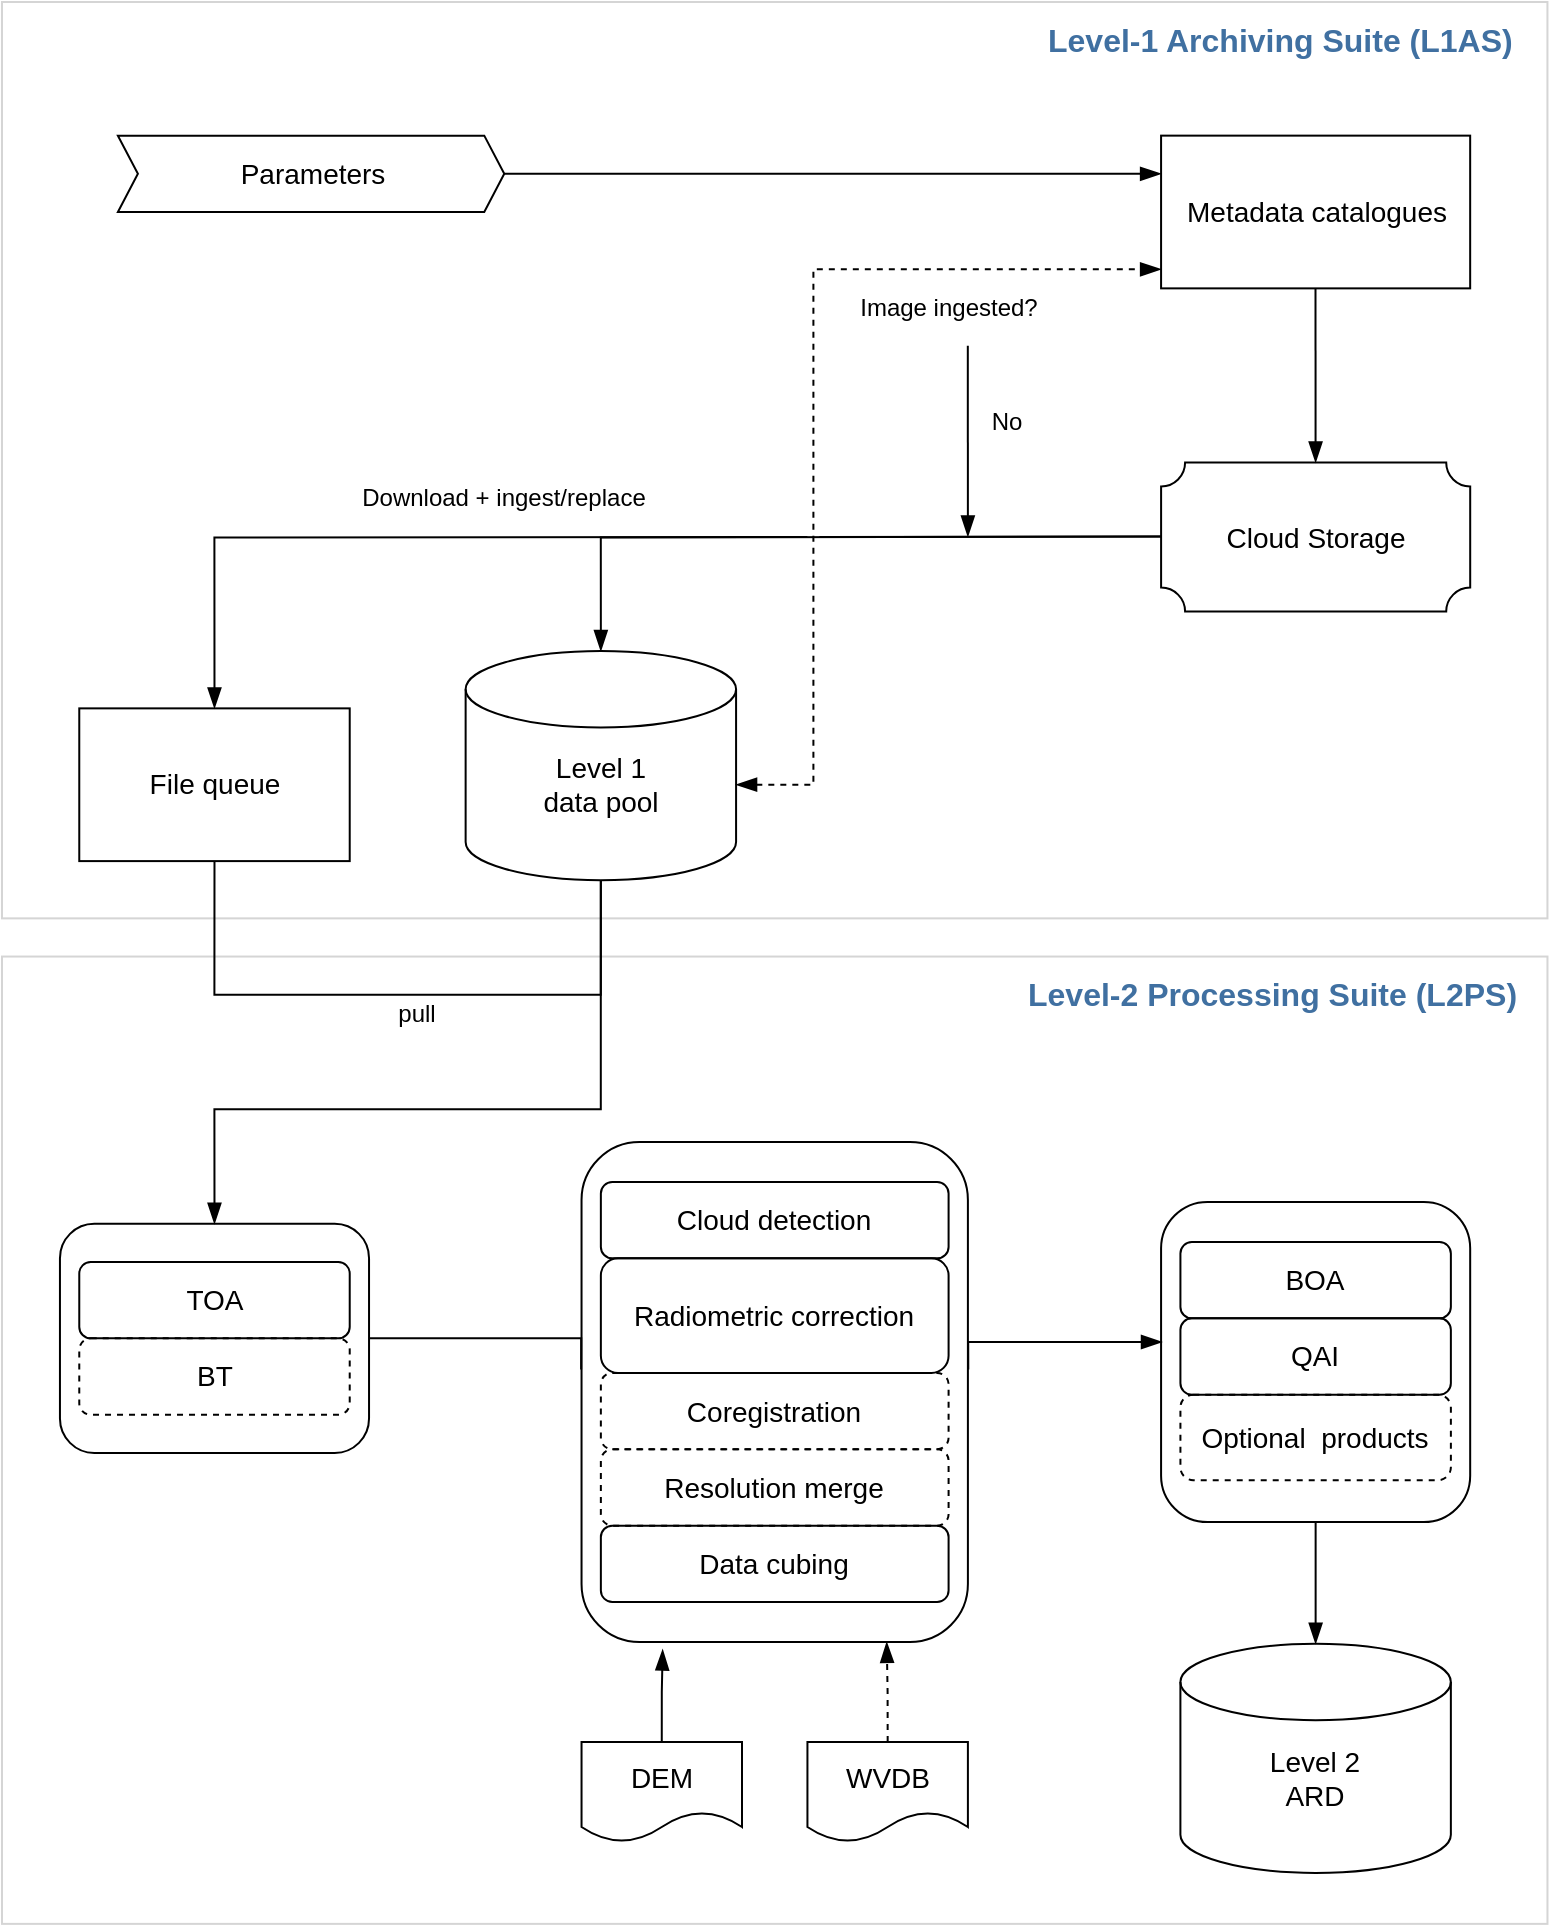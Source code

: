<mxfile version="14.5.1" type="device"><diagram id="rmyPew23WOvFFHAFt1sf" name="Page-1"><mxGraphModel dx="1385" dy="680" grid="1" gridSize="10" guides="1" tooltips="1" connect="1" arrows="1" fold="1" page="1" pageScale="1" pageWidth="850" pageHeight="1100" math="0" shadow="0"><root><mxCell id="0"/><mxCell id="1" parent="0"/><mxCell id="renW0KPL-82yQJ50f4By-15" value="" style="rounded=0;whiteSpace=wrap;html=1;fontColor=#333333;opacity=25;fillColor=none;strokeColor=#575757;" parent="1" vertex="1"><mxGeometry x="19.998" y="517.276" width="772.725" height="483.663" as="geometry"/></mxCell><mxCell id="renW0KPL-82yQJ50f4By-36" value="" style="rounded=1;whiteSpace=wrap;html=1;" parent="1" vertex="1"><mxGeometry x="599.54" y="640" width="154.55" height="160" as="geometry"/></mxCell><mxCell id="renW0KPL-82yQJ50f4By-40" value="" style="rounded=1;whiteSpace=wrap;html=1;" parent="1" vertex="1"><mxGeometry x="309.77" y="610" width="193.18" height="250" as="geometry"/></mxCell><mxCell id="renW0KPL-82yQJ50f4By-41" value="" style="rounded=1;whiteSpace=wrap;html=1;" parent="1" vertex="1"><mxGeometry x="48.974" y="650.911" width="154.545" height="114.545" as="geometry"/></mxCell><mxCell id="renW0KPL-82yQJ50f4By-14" value="" style="rounded=0;whiteSpace=wrap;html=1;fontColor=#333333;opacity=25;fillColor=none;strokeColor=#575757;" parent="1" vertex="1"><mxGeometry x="19.996" y="40.002" width="772.727" height="458.182" as="geometry"/></mxCell><mxCell id="bnw_IWHUXGcyaUQyViOL-9" value="" style="verticalLabelPosition=bottom;verticalAlign=top;html=1;shape=mxgraph.basic.plaque;dx=6;" parent="1" vertex="1"><mxGeometry x="599.549" y="270.24" width="154.551" height="74.561" as="geometry"/></mxCell><mxCell id="bnw_IWHUXGcyaUQyViOL-12" value="&lt;font style=&quot;font-size: 14px&quot;&gt;Parameters&lt;/font&gt;" style="html=1;shadow=0;dashed=0;align=center;verticalAlign=middle;shape=mxgraph.arrows2.arrow;dy=0;dx=10;notch=10;strokeColor=#000000;strokeWidth=1;" parent="1" vertex="1"><mxGeometry x="77.951" y="106.82" width="193.182" height="38.182" as="geometry"/></mxCell><mxCell id="renW0KPL-82yQJ50f4By-3" style="edgeStyle=orthogonalEdgeStyle;rounded=0;jumpStyle=gap;orthogonalLoop=1;jettySize=auto;html=1;startArrow=none;startFill=0;endArrow=blockThin;endFill=1;endSize=8;" parent="1" source="bnw_IWHUXGcyaUQyViOL-15" target="bnw_IWHUXGcyaUQyViOL-9" edge="1"><mxGeometry x="-18.64" y="1.82" as="geometry"/></mxCell><mxCell id="bnw_IWHUXGcyaUQyViOL-15" value="&lt;font style=&quot;font-size: 14px&quot;&gt;Metadata catalogues&lt;/font&gt;" style="rounded=0;whiteSpace=wrap;html=1;strokeColor=#000000;strokeWidth=1;" parent="1" vertex="1"><mxGeometry x="599.542" y="106.82" width="154.545" height="76.364" as="geometry"/></mxCell><mxCell id="renW0KPL-82yQJ50f4By-27" style="edgeStyle=orthogonalEdgeStyle;rounded=0;jumpStyle=gap;orthogonalLoop=1;jettySize=auto;html=1;entryX=0.5;entryY=0;entryDx=0;entryDy=0;startArrow=none;startFill=0;endArrow=blockThin;endFill=1;endSize=8;" parent="1" source="bnw_IWHUXGcyaUQyViOL-16" target="renW0KPL-82yQJ50f4By-41" edge="1"><mxGeometry x="-18.64" y="1.82" as="geometry"><Array as="points"><mxPoint x="319.428" y="593.638"/><mxPoint x="126.246" y="593.638"/></Array></mxGeometry></mxCell><mxCell id="bnw_IWHUXGcyaUQyViOL-16" value="" style="strokeWidth=1;html=1;shape=mxgraph.flowchart.database;whiteSpace=wrap;" parent="1" vertex="1"><mxGeometry x="251.815" y="364.547" width="135.227" height="114.545" as="geometry"/></mxCell><mxCell id="renW0KPL-82yQJ50f4By-26" style="edgeStyle=orthogonalEdgeStyle;rounded=0;jumpStyle=gap;orthogonalLoop=1;jettySize=auto;html=1;entryX=0.5;entryY=1;entryDx=0;entryDy=0;entryPerimeter=0;startArrow=none;startFill=0;endArrow=none;endFill=0;exitX=0.5;exitY=1;exitDx=0;exitDy=0;" parent="1" source="bnw_IWHUXGcyaUQyViOL-17" target="bnw_IWHUXGcyaUQyViOL-16" edge="1"><mxGeometry x="-18.64" y="1.82" as="geometry"><Array as="points"><mxPoint x="126.246" y="536.365"/><mxPoint x="319.428" y="536.365"/></Array></mxGeometry></mxCell><mxCell id="bnw_IWHUXGcyaUQyViOL-17" value="&lt;font style=&quot;font-size: 14px&quot;&gt;File queue&lt;/font&gt;" style="rounded=0;whiteSpace=wrap;html=1;strokeColor=#000000;strokeWidth=1;" parent="1" vertex="1"><mxGeometry x="58.633" y="393.184" width="135.227" height="76.364" as="geometry"/></mxCell><mxCell id="renW0KPL-82yQJ50f4By-4" style="edgeStyle=orthogonalEdgeStyle;rounded=0;jumpStyle=gap;orthogonalLoop=1;jettySize=auto;html=1;entryX=0;entryY=0.875;entryDx=0;entryDy=0;entryPerimeter=0;startArrow=blockThin;startFill=1;endArrow=blockThin;endFill=1;dashed=1;endSize=8;startSize=8;" parent="1" source="renW0KPL-82yQJ50f4By-1" target="bnw_IWHUXGcyaUQyViOL-15" edge="1"><mxGeometry x="-18.64" y="1.82" as="geometry"><Array as="points"><mxPoint x="425.678" y="431.365"/><mxPoint x="425.678" y="173.638"/></Array></mxGeometry></mxCell><mxCell id="renW0KPL-82yQJ50f4By-1" value="&lt;font style=&quot;font-size: 14px&quot;&gt;Level 1&lt;br&gt;data pool&lt;/font&gt;" style="text;html=1;strokeColor=none;fillColor=none;align=center;verticalAlign=middle;whiteSpace=wrap;rounded=0;" parent="1" vertex="1"><mxGeometry x="251.815" y="402.729" width="135.227" height="57.273" as="geometry"/></mxCell><mxCell id="renW0KPL-82yQJ50f4By-6" style="edgeStyle=orthogonalEdgeStyle;rounded=0;jumpStyle=none;orthogonalLoop=1;jettySize=auto;html=1;entryX=0.5;entryY=0;entryDx=0;entryDy=0;entryPerimeter=0;startArrow=none;startFill=0;endArrow=blockThin;endFill=1;endSize=8;" parent="1" target="bnw_IWHUXGcyaUQyViOL-16" edge="1"><mxGeometry x="-18.64" y="1.82" as="geometry"><mxPoint x="599.542" y="307.275" as="sourcePoint"/></mxGeometry></mxCell><mxCell id="renW0KPL-82yQJ50f4By-7" style="edgeStyle=orthogonalEdgeStyle;rounded=0;jumpStyle=gap;orthogonalLoop=1;jettySize=auto;html=1;startArrow=none;startFill=0;endArrow=blockThin;endFill=1;entryX=0.5;entryY=0;entryDx=0;entryDy=0;endSize=8;" parent="1" target="bnw_IWHUXGcyaUQyViOL-17" edge="1"><mxGeometry x="-18.64" y="1.82" as="geometry"><mxPoint x="116.587" y="383.638" as="targetPoint"/><mxPoint x="599.542" y="307.275" as="sourcePoint"/></mxGeometry></mxCell><mxCell id="renW0KPL-82yQJ50f4By-5" value="&lt;font style=&quot;font-size: 14px&quot;&gt;Cloud Storage&lt;/font&gt;" style="text;html=1;strokeColor=none;fillColor=none;align=center;verticalAlign=middle;whiteSpace=wrap;rounded=0;" parent="1" vertex="1"><mxGeometry x="618.86" y="270.24" width="115.913" height="74.561" as="geometry"/></mxCell><mxCell id="renW0KPL-82yQJ50f4By-8" value="&lt;font style=&quot;font-size: 12px&quot;&gt;Image ingested?&lt;/font&gt;" style="text;html=1;strokeColor=none;fillColor=none;align=center;verticalAlign=middle;whiteSpace=wrap;rounded=0;" parent="1" vertex="1"><mxGeometry x="425.678" y="173.638" width="135.227" height="38.182" as="geometry"/></mxCell><mxCell id="renW0KPL-82yQJ50f4By-9" value="" style="endArrow=blockThin;html=1;exitX=0.571;exitY=1;exitDx=0;exitDy=0;exitPerimeter=0;endFill=1;endSize=8;" parent="1" source="renW0KPL-82yQJ50f4By-8" edge="1"><mxGeometry x="-18.64" y="1.82" width="50" height="50" as="geometry"><mxPoint x="367.724" y="173.638" as="sourcePoint"/><mxPoint x="502.951" y="307.275" as="targetPoint"/></mxGeometry></mxCell><mxCell id="renW0KPL-82yQJ50f4By-10" value="&lt;font style=&quot;font-size: 12px&quot;&gt;No&lt;/font&gt;" style="text;html=1;strokeColor=none;fillColor=none;align=center;verticalAlign=middle;whiteSpace=wrap;rounded=0;" parent="1" vertex="1"><mxGeometry x="502.951" y="230.911" width="38.636" height="38.182" as="geometry"/></mxCell><mxCell id="renW0KPL-82yQJ50f4By-11" value="&lt;font style=&quot;font-size: 12px&quot;&gt;Download + ingest/replace&lt;/font&gt;" style="text;html=1;strokeColor=none;fillColor=none;align=center;verticalAlign=middle;whiteSpace=wrap;rounded=0;" parent="1" vertex="1"><mxGeometry x="135.905" y="269.093" width="270.455" height="38.182" as="geometry"/></mxCell><mxCell id="renW0KPL-82yQJ50f4By-17" value="&lt;b&gt;&lt;font color=&quot;#4070a1&quot; style=&quot;font-size: 16px&quot;&gt;Level-1 Archiving Suite (L1AS)&lt;/font&gt;&lt;/b&gt;" style="text;html=1;strokeColor=none;fillColor=none;align=left;verticalAlign=middle;whiteSpace=wrap;rounded=0;" parent="1" vertex="1"><mxGeometry x="541.36" y="40" width="251.36" height="38.18" as="geometry"/></mxCell><mxCell id="renW0KPL-82yQJ50f4By-18" value="&lt;b&gt;&lt;font color=&quot;#4070a1&quot; style=&quot;font-size: 16px&quot;&gt;Level-2 Processing Suite (L2PS)&lt;/font&gt;&lt;/b&gt;" style="text;html=1;strokeColor=none;fillColor=none;align=left;verticalAlign=middle;whiteSpace=wrap;rounded=0;" parent="1" vertex="1"><mxGeometry x="531.36" y="517.27" width="261.36" height="38.18" as="geometry"/></mxCell><mxCell id="renW0KPL-82yQJ50f4By-19" value="&lt;font style=&quot;font-size: 14px&quot;&gt;TOA&lt;/font&gt;" style="rounded=1;whiteSpace=wrap;html=1;fillColor=none;" parent="1" vertex="1"><mxGeometry x="58.633" y="670.002" width="135.227" height="38.182" as="geometry"/></mxCell><mxCell id="renW0KPL-82yQJ50f4By-20" value="&lt;font style=&quot;font-size: 14px&quot;&gt;BT&lt;/font&gt;" style="rounded=1;whiteSpace=wrap;html=1;fillColor=none;dashed=1;" parent="1" vertex="1"><mxGeometry x="58.633" y="708.184" width="135.227" height="38.182" as="geometry"/></mxCell><mxCell id="renW0KPL-82yQJ50f4By-22" value="&lt;font style=&quot;font-size: 14px&quot;&gt;Cloud detection&lt;/font&gt;" style="rounded=1;whiteSpace=wrap;html=1;fillColor=none;" parent="1" vertex="1"><mxGeometry x="319.428" y="630.0" width="173.864" height="38.182" as="geometry"/></mxCell><mxCell id="renW0KPL-82yQJ50f4By-23" value="&lt;font style=&quot;font-size: 14px&quot;&gt;Resolution merge&lt;/font&gt;" style="rounded=1;whiteSpace=wrap;html=1;fillColor=none;dashed=1;" parent="1" vertex="1"><mxGeometry x="319.428" y="763.635" width="173.864" height="38.182" as="geometry"/></mxCell><mxCell id="renW0KPL-82yQJ50f4By-24" value="&lt;font style=&quot;font-size: 14px&quot;&gt;Radiometric correction&lt;/font&gt;" style="rounded=1;whiteSpace=wrap;html=1;fillColor=none;" parent="1" vertex="1"><mxGeometry x="319.428" y="668.182" width="173.864" height="57.273" as="geometry"/></mxCell><mxCell id="renW0KPL-82yQJ50f4By-25" value="&lt;font style=&quot;font-size: 14px&quot;&gt;Data cubing&lt;/font&gt;" style="rounded=1;whiteSpace=wrap;html=1;fillColor=none;" parent="1" vertex="1"><mxGeometry x="319.428" y="801.816" width="173.864" height="38.182" as="geometry"/></mxCell><mxCell id="renW0KPL-82yQJ50f4By-28" value="&lt;font style=&quot;font-size: 12px&quot;&gt;pull&lt;/font&gt;" style="text;html=1;strokeColor=none;fillColor=none;align=center;verticalAlign=middle;whiteSpace=wrap;rounded=0;" parent="1" vertex="1"><mxGeometry x="184.201" y="536.365" width="86.932" height="19.091" as="geometry"/></mxCell><mxCell id="renW0KPL-82yQJ50f4By-29" value="&lt;font style=&quot;font-size: 14px&quot;&gt;BOA&lt;/font&gt;" style="rounded=1;whiteSpace=wrap;html=1;fillColor=none;" parent="1" vertex="1"><mxGeometry x="609.211" y="660.001" width="135.227" height="38.182" as="geometry"/></mxCell><mxCell id="renW0KPL-82yQJ50f4By-31" value="&lt;font style=&quot;font-size: 14px&quot;&gt;QAI&lt;/font&gt;" style="rounded=1;whiteSpace=wrap;html=1;fillColor=none;" parent="1" vertex="1"><mxGeometry x="609.211" y="698.183" width="135.227" height="38.182" as="geometry"/></mxCell><mxCell id="renW0KPL-82yQJ50f4By-32" value="&lt;font style=&quot;font-size: 14px&quot;&gt;Optional&amp;nbsp; products&lt;/font&gt;" style="rounded=1;whiteSpace=wrap;html=1;fillColor=none;dashed=1;" parent="1" vertex="1"><mxGeometry x="609.21" y="736.36" width="135.23" height="42.73" as="geometry"/></mxCell><mxCell id="renW0KPL-82yQJ50f4By-33" value="" style="strokeWidth=1;html=1;shape=mxgraph.flowchart.database;whiteSpace=wrap;" parent="1" vertex="1"><mxGeometry x="609.201" y="860.911" width="135.227" height="114.545" as="geometry"/></mxCell><mxCell id="renW0KPL-82yQJ50f4By-34" value="&lt;font style=&quot;font-size: 14px&quot;&gt;Level 2&lt;br&gt;ARD&lt;br&gt;&lt;/font&gt;" style="text;html=1;strokeColor=none;fillColor=none;align=center;verticalAlign=middle;whiteSpace=wrap;rounded=0;" parent="1" vertex="1"><mxGeometry x="609.201" y="899.093" width="135.227" height="57.273" as="geometry"/></mxCell><mxCell id="renW0KPL-82yQJ50f4By-37" style="edgeStyle=orthogonalEdgeStyle;rounded=0;jumpStyle=gap;orthogonalLoop=1;jettySize=auto;html=1;entryX=0.5;entryY=0;entryDx=0;entryDy=0;entryPerimeter=0;startArrow=none;startFill=0;endArrow=blockThin;endFill=1;endSize=8;" parent="1" source="renW0KPL-82yQJ50f4By-36" target="renW0KPL-82yQJ50f4By-33" edge="1"><mxGeometry x="-18.64" y="1.82" as="geometry"/></mxCell><mxCell id="renW0KPL-82yQJ50f4By-43" style="edgeStyle=orthogonalEdgeStyle;rounded=0;jumpStyle=gap;orthogonalLoop=1;jettySize=auto;html=1;startArrow=none;startFill=0;endArrow=blockThin;endFill=1;exitX=1.001;exitY=0.455;exitDx=0;exitDy=0;exitPerimeter=0;endSize=8;" parent="1" source="renW0KPL-82yQJ50f4By-40" edge="1"><mxGeometry x="-18.64" y="1.82" as="geometry"><Array as="points"><mxPoint x="503" y="710"/><mxPoint x="600" y="710"/></Array><mxPoint x="600" y="710" as="targetPoint"/></mxGeometry></mxCell><mxCell id="renW0KPL-82yQJ50f4By-2" style="edgeStyle=orthogonalEdgeStyle;rounded=0;jumpStyle=gap;orthogonalLoop=1;jettySize=auto;html=1;startArrow=none;startFill=0;endArrow=blockThin;endFill=1;endSize=8;" parent="1" source="bnw_IWHUXGcyaUQyViOL-12" target="bnw_IWHUXGcyaUQyViOL-15" edge="1"><mxGeometry x="-18.64" y="1.82" as="geometry"><Array as="points"><mxPoint x="522.269" y="125.911"/><mxPoint x="522.269" y="125.911"/></Array></mxGeometry></mxCell><mxCell id="renW0KPL-82yQJ50f4By-42" style="edgeStyle=orthogonalEdgeStyle;rounded=0;jumpStyle=gap;orthogonalLoop=1;jettySize=auto;html=1;entryX=-0.001;entryY=0.455;entryDx=0;entryDy=0;entryPerimeter=0;startArrow=none;startFill=0;endArrow=none;endFill=0;" parent="1" source="renW0KPL-82yQJ50f4By-41" target="renW0KPL-82yQJ50f4By-40" edge="1"><mxGeometry x="-18.64" y="1.82" as="geometry"><Array as="points"><mxPoint x="310" y="708"/></Array></mxGeometry></mxCell><mxCell id="t-_BXmpm10E2kd8TtNqj-3" style="edgeStyle=orthogonalEdgeStyle;rounded=0;orthogonalLoop=1;jettySize=auto;html=1;exitX=0.5;exitY=0;exitDx=0;exitDy=0;entryX=0.21;entryY=1.015;entryDx=0;entryDy=0;entryPerimeter=0;endArrow=blockThin;endFill=1;endSize=8;" parent="1" source="t-_BXmpm10E2kd8TtNqj-1" target="renW0KPL-82yQJ50f4By-40" edge="1"><mxGeometry relative="1" as="geometry"/></mxCell><mxCell id="t-_BXmpm10E2kd8TtNqj-1" value="&lt;font style=&quot;font-size: 14px&quot;&gt;DEM&lt;/font&gt;" style="shape=document;whiteSpace=wrap;html=1;boundedLbl=1;" parent="1" vertex="1"><mxGeometry x="309.77" y="910.0" width="80.23" height="50" as="geometry"/></mxCell><mxCell id="t-_BXmpm10E2kd8TtNqj-4" style="edgeStyle=orthogonalEdgeStyle;rounded=0;orthogonalLoop=1;jettySize=auto;html=1;exitX=0.5;exitY=0;exitDx=0;exitDy=0;entryX=0.79;entryY=1;entryDx=0;entryDy=0;entryPerimeter=0;endArrow=blockThin;endFill=1;endSize=8;dashed=1;" parent="1" source="t-_BXmpm10E2kd8TtNqj-2" target="renW0KPL-82yQJ50f4By-40" edge="1"><mxGeometry relative="1" as="geometry"/></mxCell><mxCell id="t-_BXmpm10E2kd8TtNqj-2" value="&lt;font style=&quot;font-size: 14px&quot;&gt;WVDB&lt;/font&gt;" style="shape=document;whiteSpace=wrap;html=1;boundedLbl=1;" parent="1" vertex="1"><mxGeometry x="422.72" y="910.0" width="80.23" height="50" as="geometry"/></mxCell><mxCell id="wWNubSnBFOV2RHR_S2WE-1" value="&lt;font style=&quot;font-size: 14px&quot;&gt;Coregistration&lt;/font&gt;" style="rounded=1;whiteSpace=wrap;html=1;fillColor=none;dashed=1;" vertex="1" parent="1"><mxGeometry x="319.428" y="725.455" width="173.864" height="38.182" as="geometry"/></mxCell></root></mxGraphModel></diagram></mxfile>